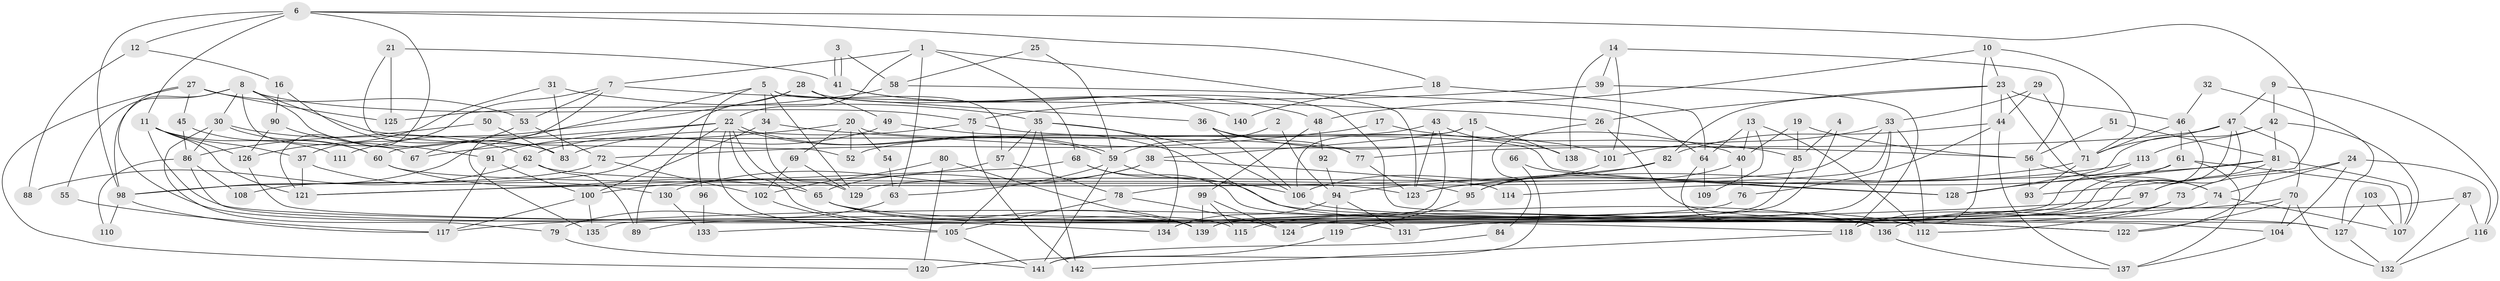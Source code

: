 // Generated by graph-tools (version 1.1) at 2025/11/02/27/25 16:11:17]
// undirected, 142 vertices, 284 edges
graph export_dot {
graph [start="1"]
  node [color=gray90,style=filled];
  1;
  2;
  3;
  4;
  5;
  6;
  7;
  8;
  9;
  10;
  11;
  12;
  13;
  14;
  15;
  16;
  17;
  18;
  19;
  20;
  21;
  22;
  23;
  24;
  25;
  26;
  27;
  28;
  29;
  30;
  31;
  32;
  33;
  34;
  35;
  36;
  37;
  38;
  39;
  40;
  41;
  42;
  43;
  44;
  45;
  46;
  47;
  48;
  49;
  50;
  51;
  52;
  53;
  54;
  55;
  56;
  57;
  58;
  59;
  60;
  61;
  62;
  63;
  64;
  65;
  66;
  67;
  68;
  69;
  70;
  71;
  72;
  73;
  74;
  75;
  76;
  77;
  78;
  79;
  80;
  81;
  82;
  83;
  84;
  85;
  86;
  87;
  88;
  89;
  90;
  91;
  92;
  93;
  94;
  95;
  96;
  97;
  98;
  99;
  100;
  101;
  102;
  103;
  104;
  105;
  106;
  107;
  108;
  109;
  110;
  111;
  112;
  113;
  114;
  115;
  116;
  117;
  118;
  119;
  120;
  121;
  122;
  123;
  124;
  125;
  126;
  127;
  128;
  129;
  130;
  131;
  132;
  133;
  134;
  135;
  136;
  137;
  138;
  139;
  140;
  141;
  142;
  1 -- 123;
  1 -- 68;
  1 -- 7;
  1 -- 22;
  1 -- 63;
  2 -- 94;
  2 -- 59;
  3 -- 58;
  3 -- 41;
  3 -- 41;
  4 -- 85;
  4 -- 124;
  5 -- 129;
  5 -- 98;
  5 -- 34;
  5 -- 36;
  5 -- 57;
  5 -- 96;
  6 -- 11;
  6 -- 121;
  6 -- 12;
  6 -- 18;
  6 -- 93;
  6 -- 98;
  7 -- 26;
  7 -- 37;
  7 -- 53;
  7 -- 135;
  8 -- 83;
  8 -- 30;
  8 -- 55;
  8 -- 67;
  8 -- 75;
  8 -- 77;
  8 -- 98;
  9 -- 42;
  9 -- 47;
  9 -- 116;
  10 -- 23;
  10 -- 71;
  10 -- 48;
  10 -- 118;
  11 -- 121;
  11 -- 118;
  11 -- 37;
  11 -- 111;
  11 -- 126;
  12 -- 16;
  12 -- 88;
  13 -- 40;
  13 -- 112;
  13 -- 64;
  13 -- 109;
  14 -- 39;
  14 -- 56;
  14 -- 101;
  14 -- 138;
  15 -- 106;
  15 -- 138;
  15 -- 38;
  15 -- 95;
  16 -- 83;
  16 -- 90;
  17 -- 72;
  17 -- 85;
  18 -- 64;
  18 -- 140;
  19 -- 56;
  19 -- 40;
  19 -- 85;
  20 -- 69;
  20 -- 67;
  20 -- 52;
  20 -- 54;
  20 -- 128;
  21 -- 52;
  21 -- 41;
  21 -- 125;
  22 -- 59;
  22 -- 59;
  22 -- 60;
  22 -- 65;
  22 -- 89;
  22 -- 91;
  22 -- 105;
  22 -- 115;
  23 -- 74;
  23 -- 82;
  23 -- 26;
  23 -- 44;
  23 -- 46;
  24 -- 116;
  24 -- 104;
  24 -- 73;
  24 -- 74;
  25 -- 59;
  25 -- 58;
  26 -- 104;
  26 -- 84;
  27 -- 139;
  27 -- 45;
  27 -- 53;
  27 -- 120;
  27 -- 125;
  28 -- 127;
  28 -- 49;
  28 -- 108;
  28 -- 111;
  29 -- 44;
  29 -- 71;
  29 -- 33;
  30 -- 79;
  30 -- 60;
  30 -- 62;
  30 -- 86;
  31 -- 126;
  31 -- 35;
  31 -- 83;
  32 -- 127;
  32 -- 46;
  33 -- 78;
  33 -- 101;
  33 -- 112;
  33 -- 129;
  33 -- 131;
  34 -- 100;
  34 -- 56;
  34 -- 129;
  35 -- 106;
  35 -- 57;
  35 -- 105;
  35 -- 134;
  35 -- 142;
  36 -- 77;
  36 -- 40;
  36 -- 106;
  37 -- 121;
  37 -- 130;
  38 -- 65;
  38 -- 114;
  38 -- 130;
  39 -- 75;
  39 -- 118;
  40 -- 95;
  40 -- 76;
  41 -- 48;
  41 -- 140;
  42 -- 81;
  42 -- 113;
  42 -- 107;
  42 -- 128;
  43 -- 123;
  43 -- 134;
  43 -- 52;
  43 -- 138;
  44 -- 76;
  44 -- 82;
  44 -- 137;
  45 -- 86;
  45 -- 60;
  46 -- 71;
  46 -- 61;
  46 -- 124;
  47 -- 77;
  47 -- 97;
  47 -- 70;
  47 -- 71;
  47 -- 131;
  48 -- 99;
  48 -- 92;
  49 -- 62;
  49 -- 112;
  50 -- 86;
  50 -- 83;
  51 -- 56;
  51 -- 81;
  53 -- 67;
  53 -- 72;
  54 -- 63;
  55 -- 117;
  56 -- 74;
  56 -- 93;
  57 -- 100;
  57 -- 78;
  58 -- 125;
  58 -- 64;
  59 -- 106;
  59 -- 63;
  59 -- 141;
  60 -- 65;
  60 -- 123;
  61 -- 139;
  61 -- 107;
  61 -- 123;
  61 -- 137;
  62 -- 95;
  62 -- 88;
  62 -- 89;
  63 -- 79;
  64 -- 136;
  64 -- 109;
  65 -- 136;
  65 -- 127;
  65 -- 139;
  66 -- 141;
  66 -- 128;
  68 -- 136;
  68 -- 122;
  68 -- 121;
  69 -- 102;
  69 -- 129;
  70 -- 122;
  70 -- 104;
  70 -- 132;
  70 -- 133;
  71 -- 93;
  71 -- 94;
  72 -- 98;
  72 -- 102;
  73 -- 115;
  73 -- 112;
  74 -- 107;
  74 -- 136;
  75 -- 101;
  75 -- 83;
  75 -- 142;
  76 -- 89;
  77 -- 123;
  78 -- 105;
  78 -- 124;
  79 -- 141;
  80 -- 120;
  80 -- 102;
  80 -- 139;
  81 -- 107;
  81 -- 128;
  81 -- 97;
  81 -- 114;
  81 -- 122;
  82 -- 121;
  82 -- 95;
  84 -- 141;
  85 -- 139;
  86 -- 131;
  86 -- 108;
  86 -- 110;
  87 -- 136;
  87 -- 132;
  87 -- 116;
  90 -- 126;
  90 -- 91;
  91 -- 117;
  91 -- 100;
  92 -- 94;
  94 -- 131;
  94 -- 119;
  94 -- 134;
  95 -- 119;
  96 -- 133;
  97 -- 118;
  97 -- 117;
  98 -- 110;
  98 -- 117;
  99 -- 124;
  99 -- 139;
  99 -- 115;
  100 -- 117;
  100 -- 135;
  101 -- 106;
  102 -- 105;
  103 -- 107;
  103 -- 127;
  104 -- 137;
  105 -- 141;
  106 -- 122;
  113 -- 123;
  113 -- 135;
  116 -- 132;
  118 -- 142;
  119 -- 120;
  126 -- 134;
  127 -- 132;
  130 -- 133;
  136 -- 137;
}
